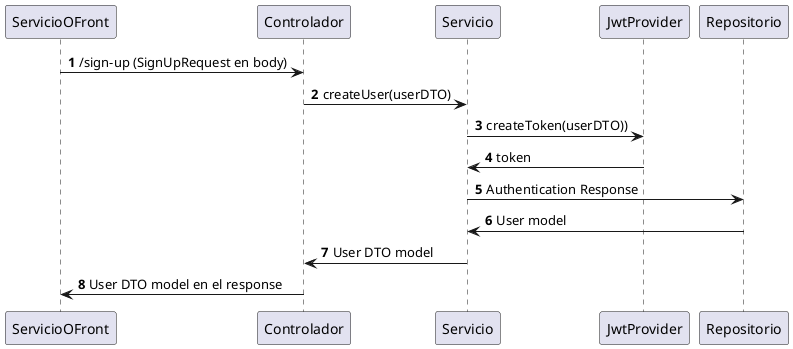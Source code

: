 @startuml
'https://plantuml.com/sequence-diagram

autonumber

ServicioOFront -> Controlador: /sign-up (SignUpRequest en body)
Controlador -> Servicio: createUser(userDTO)
Servicio -> JwtProvider: createToken(userDTO))
JwtProvider -> Servicio: token
Servicio -> Repositorio: Authentication Response

Repositorio -> Servicio: User model
Servicio -> Controlador: User DTO model
Controlador -> ServicioOFront: User DTO model en el response


@enduml